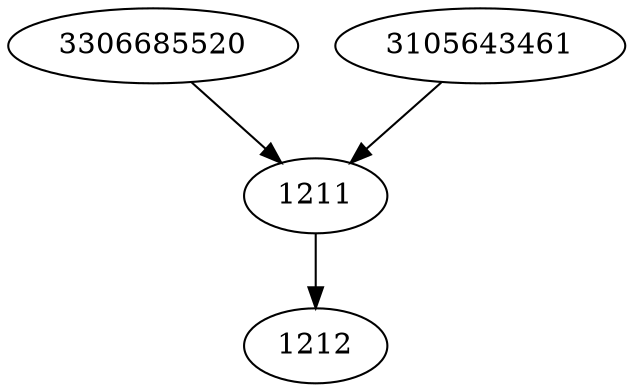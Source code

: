 strict digraph  {
3306685520;
1211;
1212;
3105643461;
3306685520 -> 1211;
1211 -> 1212;
3105643461 -> 1211;
}
